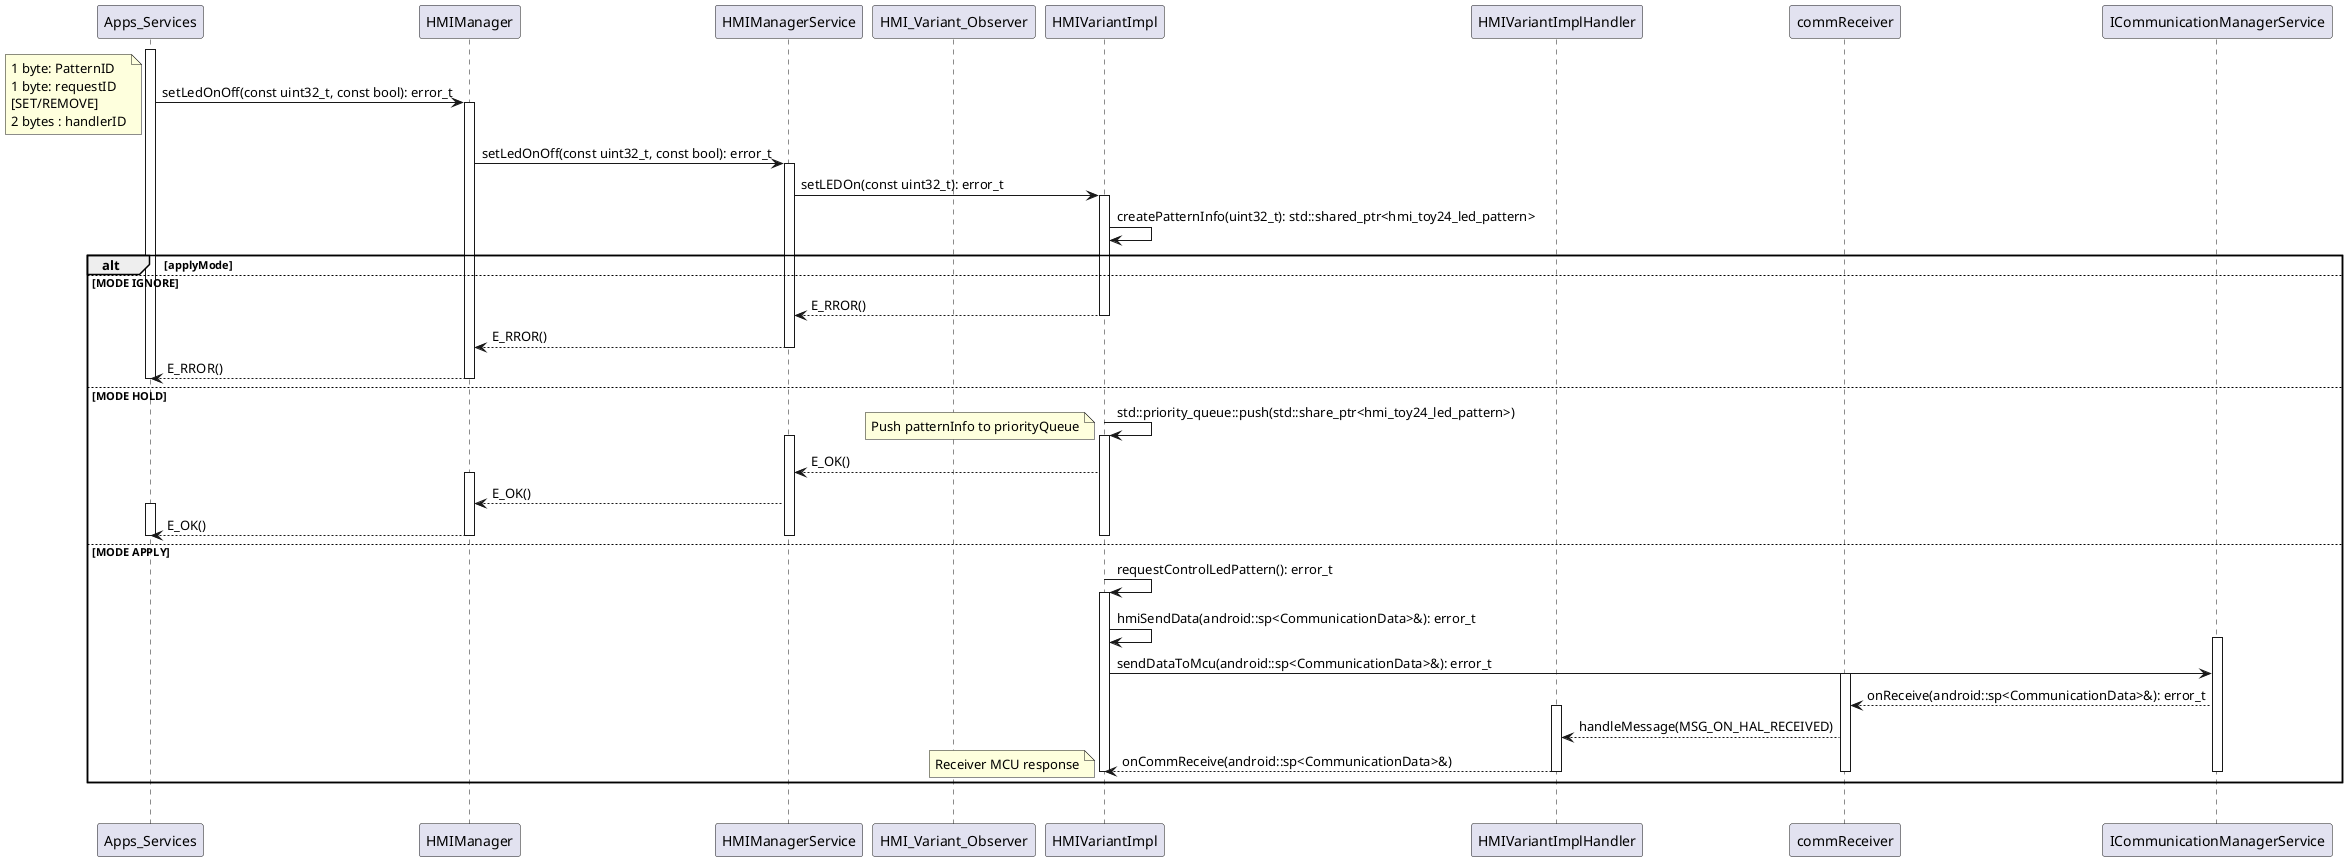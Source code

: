 @startuml Sequence Diagram
participant Apps_Services
participant HMIManager
participant HMIManagerService
participant HMI_Variant_Observer
participant HMIVariantImpl
participant HMIVariantImplHandler
participant commReceiver
participant ICommunicationManagerService

activate Apps_Services
Apps_Services -> HMIManager: setLedOnOff(const uint32_t, const bool): error_t
note left: 1 byte: PatternID\n1 byte: requestID\n[SET/REMOVE]\n2 bytes : handlerID

activate HMIManager
HMIManager -> HMIManagerService: setLedOnOff(const uint32_t, const bool): error_t

activate HMIManagerService
HMIManagerService -> HMIVariantImpl: setLEDOn(const uint32_t): error_t

activate HMIVariantImpl
HMIVariantImpl -> HMIVariantImpl: createPatternInfo(uint32_t): std::shared_ptr<hmi_toy24_led_pattern>

alt applyMode
else MODE IGNORE
    HMIVariantImpl --> HMIManagerService: E_RROR()
    deactivate HMIVariantImpl
    HMIManagerService --> HMIManager: E_RROR()
    deactivate HMIManagerService
    HMIManager --> Apps_Services: E_RROR()
    deactivate HMIManager
    deactivate Apps_Services
else MODE HOLD
    HMIVariantImpl -> HMIVariantImpl: std::priority_queue::push(std::share_ptr<hmi_toy24_led_pattern>)
    note left: Push patternInfo to priorityQueue
    activate HMIVariantImpl
    activate HMIManagerService
    HMIVariantImpl --> HMIManagerService: E_OK()
    activate HMIManager
    HMIManagerService --> HMIManager: E_OK()
    activate Apps_Services
    HMIManager --> Apps_Services: E_OK()
    deactivate Apps_Services
    deactivate HMIManager
    deactivate HMIManagerService
    deactivate HMIVariantImpl
else MODE APPLY
    HMIVariantImpl -> HMIVariantImpl: requestControlLedPattern(): error_t
    activate HMIVariantImpl
    HMIVariantImpl -> HMIVariantImpl: hmiSendData(android::sp<CommunicationData>&): error_t
    activate ICommunicationManagerService
    HMIVariantImpl -> ICommunicationManagerService : sendDataToMcu(android::sp<CommunicationData>&): error_t
    activate commReceiver
    ICommunicationManagerService --> commReceiver: onReceive(android::sp<CommunicationData>&): error_t
    activate HMIVariantImplHandler
    commReceiver --> HMIVariantImplHandler: handleMessage(MSG_ON_HAL_RECEIVED)
    HMIVariantImplHandler --> HMIVariantImpl: onCommReceive(android::sp<CommunicationData>&)
    note left: Receiver MCU response
    deactivate HMIVariantImpl
    deactivate ICommunicationManagerService
    deactivate commReceiver
    deactivate HMIVariantImplHandler
end
|||

@enduml
